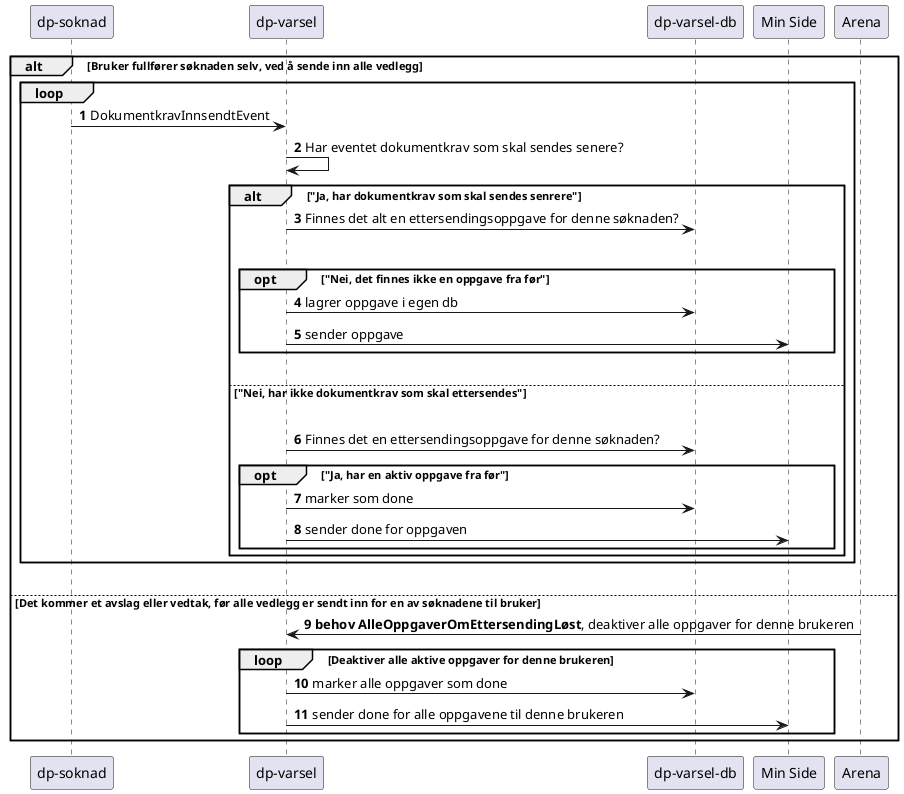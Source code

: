 @startuml

autonumber
alt Bruker fullfører søknaden selv, ved å sende inn alle vedlegg
loop
    "dp-soknad" -> "dp-varsel": DokumentkravInnsendtEvent
    "dp-varsel" -> "dp-varsel": Har eventet dokumentkrav som skal sendes senere?
    alt "Ja, har dokumentkrav som skal sendes senrere"
        "dp-varsel" -> "dp-varsel-db": Finnes det alt en ettersendingsoppgave for denne søknaden?
        |||
        opt "Nei, det finnes ikke en oppgave fra før"
            "dp-varsel" -> "dp-varsel-db": lagrer oppgave i egen db
            "dp-varsel" -> "Min Side": sender oppgave
        end
        |||
    else "Nei, har ikke dokumentkrav som skal ettersendes"
        |||
        "dp-varsel" -> "dp-varsel-db": Finnes det en ettersendingsoppgave for denne søknaden?
        opt "Ja, har en aktiv oppgave fra før"
            "dp-varsel" -> "dp-varsel-db": marker som done
            "dp-varsel" -> "Min Side": sender done for oppgaven
        end
    end
end
|||
else Det kommer et avslag eller vedtak, før alle vedlegg er sendt inn for en av søknadene til bruker
    "Arena" -> "dp-varsel": **behov AlleOppgaverOmEttersendingLøst**, deaktiver alle oppgaver for denne brukeren
    loop Deaktiver alle aktive oppgaver for denne brukeren
        "dp-varsel" -> "dp-varsel-db": marker alle oppgaver som done
        "dp-varsel" -> "Min Side": sender done for alle oppgavene til denne brukeren
    end
end
@enduml

